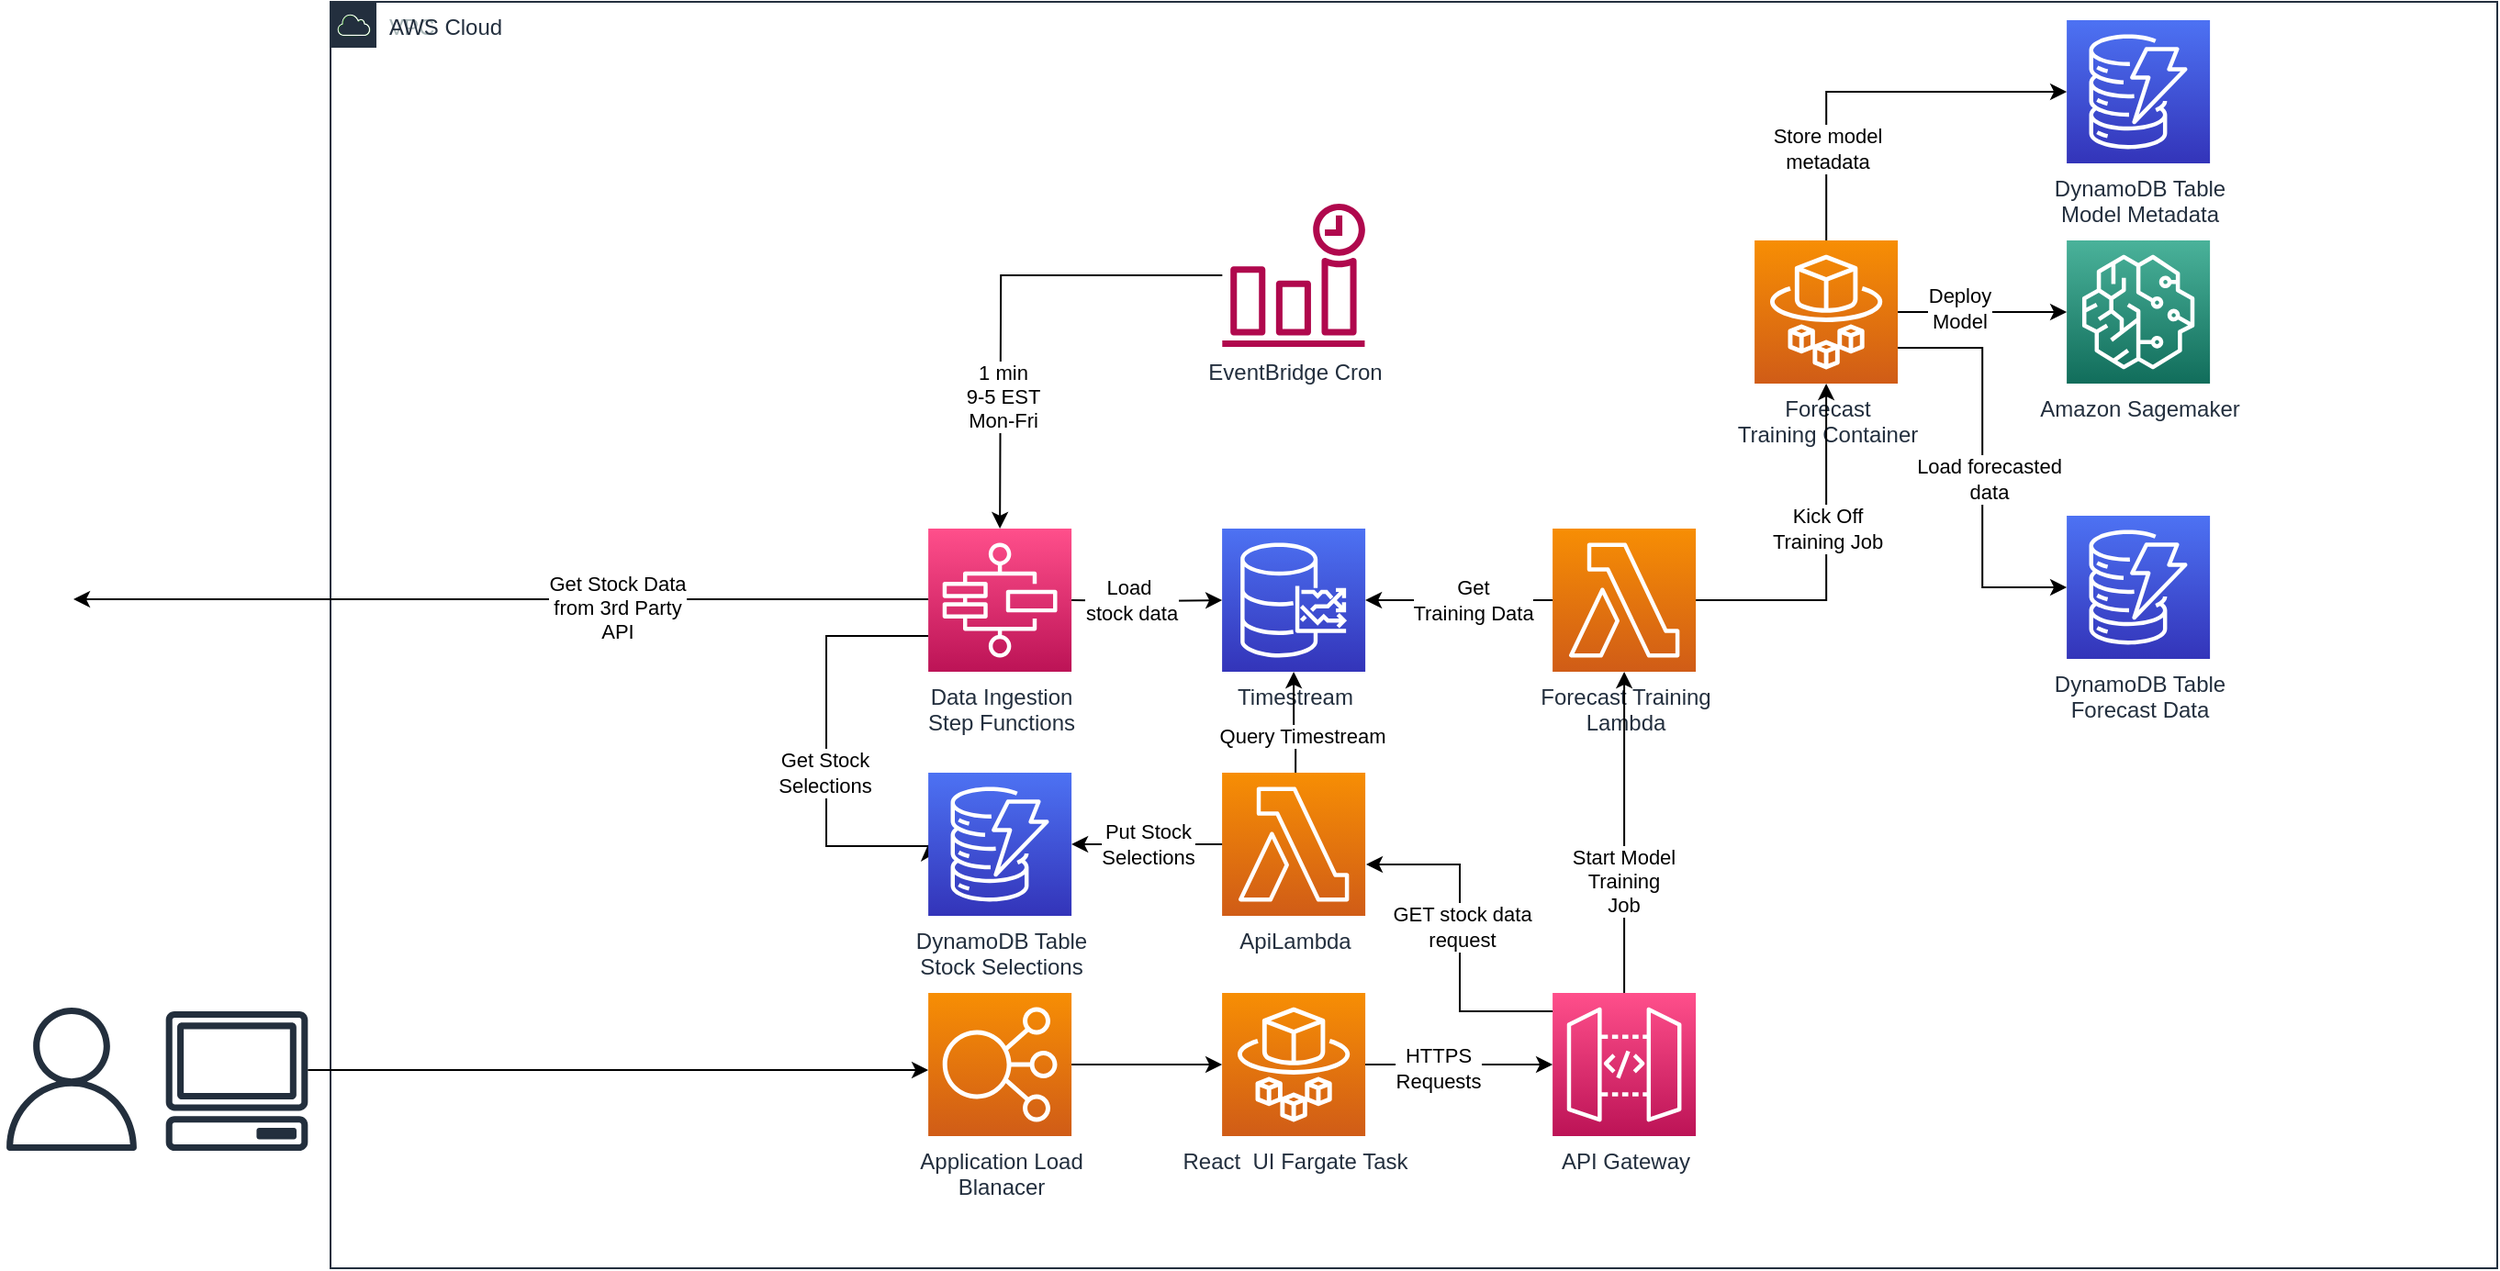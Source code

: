 <mxfile version="20.5.3" type="device"><diagram id="7Qns9XJT75Fdvwaxmo5F" name="Page-1"><mxGraphModel dx="1422" dy="1862" grid="1" gridSize="10" guides="1" tooltips="1" connect="1" arrows="1" fold="1" page="1" pageScale="1" pageWidth="850" pageHeight="1100" math="0" shadow="0"><root><mxCell id="0"/><mxCell id="1" parent="0"/><mxCell id="PbkSDOtg6uk8hDtU_EFY-1" value="VPC" style="points=[[0,0],[0.25,0],[0.5,0],[0.75,0],[1,0],[1,0.25],[1,0.5],[1,0.75],[1,1],[0.75,1],[0.5,1],[0.25,1],[0,1],[0,0.75],[0,0.5],[0,0.25]];outlineConnect=0;gradientColor=none;html=1;whiteSpace=wrap;fontSize=12;fontStyle=0;container=1;pointerEvents=0;collapsible=0;recursiveResize=0;shape=mxgraph.aws4.group;grIcon=mxgraph.aws4.group_vpc;strokeColor=#248814;fillColor=none;verticalAlign=top;align=left;spacingLeft=30;fontColor=#AAB7B8;dashed=0;" parent="1" vertex="1"><mxGeometry x="210" y="-170" width="1180" height="690" as="geometry"/></mxCell><mxCell id="PbkSDOtg6uk8hDtU_EFY-2" value="" style="sketch=0;outlineConnect=0;fontColor=#232F3E;gradientColor=none;fillColor=#232F3D;strokeColor=none;dashed=0;verticalLabelPosition=bottom;verticalAlign=top;align=center;html=1;fontSize=12;fontStyle=0;aspect=fixed;pointerEvents=1;shape=mxgraph.aws4.user;" parent="1" vertex="1"><mxGeometry x="30" y="378" width="78" height="78" as="geometry"/></mxCell><mxCell id="z9YNLnKnnakGnfjanZ85-1" value="AWS Cloud" style="points=[[0,0],[0.25,0],[0.5,0],[0.75,0],[1,0],[1,0.25],[1,0.5],[1,0.75],[1,1],[0.75,1],[0.5,1],[0.25,1],[0,1],[0,0.75],[0,0.5],[0,0.25]];outlineConnect=0;gradientColor=none;html=1;whiteSpace=wrap;fontSize=12;fontStyle=0;container=1;pointerEvents=0;collapsible=0;recursiveResize=0;shape=mxgraph.aws4.group;grIcon=mxgraph.aws4.group_aws_cloud;strokeColor=#232F3E;fillColor=none;verticalAlign=top;align=left;spacingLeft=30;fontColor=#232F3E;dashed=0;" parent="1" vertex="1"><mxGeometry x="210" y="-170" width="1180" height="690" as="geometry"/></mxCell><mxCell id="PbkSDOtg6uk8hDtU_EFY-5" value="React&amp;nbsp; UI Fargate Task" style="sketch=0;points=[[0,0,0],[0.25,0,0],[0.5,0,0],[0.75,0,0],[1,0,0],[0,1,0],[0.25,1,0],[0.5,1,0],[0.75,1,0],[1,1,0],[0,0.25,0],[0,0.5,0],[0,0.75,0],[1,0.25,0],[1,0.5,0],[1,0.75,0]];outlineConnect=0;fontColor=#232F3E;gradientColor=#F78E04;gradientDirection=north;fillColor=#D05C17;strokeColor=#ffffff;dashed=0;verticalLabelPosition=bottom;verticalAlign=top;align=center;html=1;fontSize=12;fontStyle=0;aspect=fixed;shape=mxgraph.aws4.resourceIcon;resIcon=mxgraph.aws4.fargate;" parent="z9YNLnKnnakGnfjanZ85-1" vertex="1"><mxGeometry x="485.55" y="540" width="78" height="78" as="geometry"/></mxCell><mxCell id="PbkSDOtg6uk8hDtU_EFY-6" value="API Gateway" style="sketch=0;points=[[0,0,0],[0.25,0,0],[0.5,0,0],[0.75,0,0],[1,0,0],[0,1,0],[0.25,1,0],[0.5,1,0],[0.75,1,0],[1,1,0],[0,0.25,0],[0,0.5,0],[0,0.75,0],[1,0.25,0],[1,0.5,0],[1,0.75,0]];outlineConnect=0;fontColor=#232F3E;gradientColor=#FF4F8B;gradientDirection=north;fillColor=#BC1356;strokeColor=#ffffff;dashed=0;verticalLabelPosition=bottom;verticalAlign=top;align=center;html=1;fontSize=12;fontStyle=0;aspect=fixed;shape=mxgraph.aws4.resourceIcon;resIcon=mxgraph.aws4.api_gateway;" parent="z9YNLnKnnakGnfjanZ85-1" vertex="1"><mxGeometry x="665.55" y="540" width="78" height="78" as="geometry"/></mxCell><mxCell id="PbkSDOtg6uk8hDtU_EFY-11" style="edgeStyle=orthogonalEdgeStyle;rounded=0;orthogonalLoop=1;jettySize=auto;html=1;entryX=0;entryY=0.5;entryDx=0;entryDy=0;entryPerimeter=0;" parent="z9YNLnKnnakGnfjanZ85-1" source="PbkSDOtg6uk8hDtU_EFY-5" target="PbkSDOtg6uk8hDtU_EFY-6" edge="1"><mxGeometry relative="1" as="geometry"/></mxCell><mxCell id="PbkSDOtg6uk8hDtU_EFY-39" value="HTTPS&lt;br&gt;Requests" style="edgeLabel;html=1;align=center;verticalAlign=middle;resizable=0;points=[];" parent="PbkSDOtg6uk8hDtU_EFY-11" vertex="1" connectable="0"><mxGeometry x="-0.235" y="-2" relative="1" as="geometry"><mxPoint as="offset"/></mxGeometry></mxCell><mxCell id="PbkSDOtg6uk8hDtU_EFY-7" value="Forecast Training&lt;br&gt;Lambda" style="sketch=0;points=[[0,0,0],[0.25,0,0],[0.5,0,0],[0.75,0,0],[1,0,0],[0,1,0],[0.25,1,0],[0.5,1,0],[0.75,1,0],[1,1,0],[0,0.25,0],[0,0.5,0],[0,0.75,0],[1,0.25,0],[1,0.5,0],[1,0.75,0]];outlineConnect=0;fontColor=#232F3E;gradientColor=#F78E04;gradientDirection=north;fillColor=#D05C17;strokeColor=#ffffff;dashed=0;verticalLabelPosition=bottom;verticalAlign=top;align=center;html=1;fontSize=12;fontStyle=0;aspect=fixed;shape=mxgraph.aws4.resourceIcon;resIcon=mxgraph.aws4.lambda;" parent="z9YNLnKnnakGnfjanZ85-1" vertex="1"><mxGeometry x="665.55" y="287" width="78" height="78" as="geometry"/></mxCell><mxCell id="PbkSDOtg6uk8hDtU_EFY-18" style="edgeStyle=orthogonalEdgeStyle;rounded=0;orthogonalLoop=1;jettySize=auto;html=1;" parent="z9YNLnKnnakGnfjanZ85-1" source="PbkSDOtg6uk8hDtU_EFY-6" target="PbkSDOtg6uk8hDtU_EFY-7" edge="1"><mxGeometry relative="1" as="geometry"/></mxCell><mxCell id="z9YNLnKnnakGnfjanZ85-2" value="Start Model &lt;br&gt;Training&lt;br&gt;Job" style="edgeLabel;html=1;align=center;verticalAlign=middle;resizable=0;points=[];" parent="PbkSDOtg6uk8hDtU_EFY-18" vertex="1" connectable="0"><mxGeometry x="-0.303" y="1" relative="1" as="geometry"><mxPoint as="offset"/></mxGeometry></mxCell><mxCell id="PbkSDOtg6uk8hDtU_EFY-10" style="edgeStyle=orthogonalEdgeStyle;rounded=0;orthogonalLoop=1;jettySize=auto;html=1;entryX=0;entryY=0.5;entryDx=0;entryDy=0;entryPerimeter=0;" parent="z9YNLnKnnakGnfjanZ85-1" source="PbkSDOtg6uk8hDtU_EFY-8" target="PbkSDOtg6uk8hDtU_EFY-5" edge="1"><mxGeometry relative="1" as="geometry"/></mxCell><mxCell id="PbkSDOtg6uk8hDtU_EFY-8" value="Application Load&lt;br&gt;Blanacer" style="sketch=0;points=[[0,0,0],[0.25,0,0],[0.5,0,0],[0.75,0,0],[1,0,0],[0,1,0],[0.25,1,0],[0.5,1,0],[0.75,1,0],[1,1,0],[0,0.25,0],[0,0.5,0],[0,0.75,0],[1,0.25,0],[1,0.5,0],[1,0.75,0]];outlineConnect=0;fontColor=#232F3E;gradientColor=#F78E04;gradientDirection=north;fillColor=#D05C17;strokeColor=#ffffff;dashed=0;verticalLabelPosition=bottom;verticalAlign=top;align=center;html=1;fontSize=12;fontStyle=0;aspect=fixed;shape=mxgraph.aws4.resourceIcon;resIcon=mxgraph.aws4.elastic_load_balancing;" parent="z9YNLnKnnakGnfjanZ85-1" vertex="1"><mxGeometry x="325.55" y="540" width="78" height="78" as="geometry"/></mxCell><mxCell id="PbkSDOtg6uk8hDtU_EFY-15" value="Timestream" style="sketch=0;points=[[0,0,0],[0.25,0,0],[0.5,0,0],[0.75,0,0],[1,0,0],[0,1,0],[0.25,1,0],[0.5,1,0],[0.75,1,0],[1,1,0],[0,0.25,0],[0,0.5,0],[0,0.75,0],[1,0.25,0],[1,0.5,0],[1,0.75,0]];outlineConnect=0;fontColor=#232F3E;gradientColor=#4D72F3;gradientDirection=north;fillColor=#3334B9;strokeColor=#ffffff;dashed=0;verticalLabelPosition=bottom;verticalAlign=top;align=center;html=1;fontSize=12;fontStyle=0;aspect=fixed;shape=mxgraph.aws4.resourceIcon;resIcon=mxgraph.aws4.timestream;" parent="z9YNLnKnnakGnfjanZ85-1" vertex="1"><mxGeometry x="485.55" y="287" width="78" height="78" as="geometry"/></mxCell><mxCell id="PbkSDOtg6uk8hDtU_EFY-25" style="edgeStyle=orthogonalEdgeStyle;rounded=0;orthogonalLoop=1;jettySize=auto;html=1;" parent="z9YNLnKnnakGnfjanZ85-1" target="PbkSDOtg6uk8hDtU_EFY-15" edge="1"><mxGeometry relative="1" as="geometry"><mxPoint x="403.55" y="326" as="sourcePoint"/></mxGeometry></mxCell><mxCell id="PbkSDOtg6uk8hDtU_EFY-26" value="Load&amp;nbsp; &lt;br&gt;stock data" style="edgeLabel;html=1;align=center;verticalAlign=middle;resizable=0;points=[];" parent="PbkSDOtg6uk8hDtU_EFY-25" vertex="1" connectable="0"><mxGeometry x="0.253" y="-1" relative="1" as="geometry"><mxPoint x="-19" y="-1" as="offset"/></mxGeometry></mxCell><mxCell id="PbkSDOtg6uk8hDtU_EFY-23" style="edgeStyle=orthogonalEdgeStyle;rounded=0;orthogonalLoop=1;jettySize=auto;html=1;entryX=0.5;entryY=0;entryDx=0;entryDy=0;entryPerimeter=0;" parent="z9YNLnKnnakGnfjanZ85-1" source="PbkSDOtg6uk8hDtU_EFY-21" edge="1"><mxGeometry relative="1" as="geometry"><mxPoint x="364.55" y="287" as="targetPoint"/></mxGeometry></mxCell><mxCell id="PbkSDOtg6uk8hDtU_EFY-24" value="1 min&lt;br&gt;9-5 EST&lt;br&gt;Mon-Fri" style="edgeLabel;html=1;align=center;verticalAlign=middle;resizable=0;points=[];" parent="PbkSDOtg6uk8hDtU_EFY-23" vertex="1" connectable="0"><mxGeometry x="0.075" y="4" relative="1" as="geometry"><mxPoint x="-3" y="47" as="offset"/></mxGeometry></mxCell><mxCell id="PbkSDOtg6uk8hDtU_EFY-21" value="EventBridge Cron" style="sketch=0;outlineConnect=0;fontColor=#232F3E;gradientColor=none;fillColor=#B0084D;strokeColor=none;dashed=0;verticalLabelPosition=bottom;verticalAlign=top;align=center;html=1;fontSize=12;fontStyle=0;aspect=fixed;pointerEvents=1;shape=mxgraph.aws4.event_time_based;" parent="z9YNLnKnnakGnfjanZ85-1" vertex="1"><mxGeometry x="485.55" y="110" width="78" height="78" as="geometry"/></mxCell><mxCell id="PbkSDOtg6uk8hDtU_EFY-28" value="Forecast&lt;br&gt;Training Container" style="sketch=0;points=[[0,0,0],[0.25,0,0],[0.5,0,0],[0.75,0,0],[1,0,0],[0,1,0],[0.25,1,0],[0.5,1,0],[0.75,1,0],[1,1,0],[0,0.25,0],[0,0.5,0],[0,0.75,0],[1,0.25,0],[1,0.5,0],[1,0.75,0]];outlineConnect=0;fontColor=#232F3E;gradientColor=#F78E04;gradientDirection=north;fillColor=#D05C17;strokeColor=#ffffff;dashed=0;verticalLabelPosition=bottom;verticalAlign=top;align=center;html=1;fontSize=12;fontStyle=0;aspect=fixed;shape=mxgraph.aws4.resourceIcon;resIcon=mxgraph.aws4.fargate;" parent="z9YNLnKnnakGnfjanZ85-1" vertex="1"><mxGeometry x="775.55" y="130" width="78" height="78" as="geometry"/></mxCell><mxCell id="PbkSDOtg6uk8hDtU_EFY-19" style="edgeStyle=orthogonalEdgeStyle;rounded=0;orthogonalLoop=1;jettySize=auto;html=1;entryX=1;entryY=0.5;entryDx=0;entryDy=0;entryPerimeter=0;" parent="z9YNLnKnnakGnfjanZ85-1" source="PbkSDOtg6uk8hDtU_EFY-7" target="PbkSDOtg6uk8hDtU_EFY-15" edge="1"><mxGeometry relative="1" as="geometry"><Array as="points"><mxPoint x="625.55" y="326"/><mxPoint x="625.55" y="326"/></Array></mxGeometry></mxCell><mxCell id="PbkSDOtg6uk8hDtU_EFY-29" value="Get&lt;br&gt;Training Data" style="edgeLabel;html=1;align=center;verticalAlign=middle;resizable=0;points=[];" parent="PbkSDOtg6uk8hDtU_EFY-19" vertex="1" connectable="0"><mxGeometry x="-0.239" y="1" relative="1" as="geometry"><mxPoint x="-5" y="-1" as="offset"/></mxGeometry></mxCell><mxCell id="PbkSDOtg6uk8hDtU_EFY-14" style="edgeStyle=orthogonalEdgeStyle;rounded=0;orthogonalLoop=1;jettySize=auto;html=1;entryX=0.5;entryY=1;entryDx=0;entryDy=0;entryPerimeter=0;" parent="z9YNLnKnnakGnfjanZ85-1" source="PbkSDOtg6uk8hDtU_EFY-7" target="PbkSDOtg6uk8hDtU_EFY-28" edge="1"><mxGeometry relative="1" as="geometry"><mxPoint x="814.55" y="260" as="targetPoint"/></mxGeometry></mxCell><mxCell id="PbkSDOtg6uk8hDtU_EFY-27" value="Kick Off&lt;br&gt;Training Job" style="edgeLabel;html=1;align=center;verticalAlign=middle;resizable=0;points=[];" parent="PbkSDOtg6uk8hDtU_EFY-14" vertex="1" connectable="0"><mxGeometry x="-0.437" y="-4" relative="1" as="geometry"><mxPoint x="18" y="-43" as="offset"/></mxGeometry></mxCell><mxCell id="PbkSDOtg6uk8hDtU_EFY-33" value="Amazon Sagemaker" style="sketch=0;points=[[0,0,0],[0.25,0,0],[0.5,0,0],[0.75,0,0],[1,0,0],[0,1,0],[0.25,1,0],[0.5,1,0],[0.75,1,0],[1,1,0],[0,0.25,0],[0,0.5,0],[0,0.75,0],[1,0.25,0],[1,0.5,0],[1,0.75,0]];outlineConnect=0;fontColor=#232F3E;gradientColor=#4AB29A;gradientDirection=north;fillColor=#116D5B;strokeColor=#ffffff;dashed=0;verticalLabelPosition=bottom;verticalAlign=top;align=center;html=1;fontSize=12;fontStyle=0;aspect=fixed;shape=mxgraph.aws4.resourceIcon;resIcon=mxgraph.aws4.sagemaker;" parent="z9YNLnKnnakGnfjanZ85-1" vertex="1"><mxGeometry x="945.55" y="130" width="78" height="78" as="geometry"/></mxCell><mxCell id="PbkSDOtg6uk8hDtU_EFY-34" style="edgeStyle=orthogonalEdgeStyle;rounded=0;orthogonalLoop=1;jettySize=auto;html=1;entryX=0;entryY=0.5;entryDx=0;entryDy=0;entryPerimeter=0;" parent="z9YNLnKnnakGnfjanZ85-1" source="PbkSDOtg6uk8hDtU_EFY-28" target="PbkSDOtg6uk8hDtU_EFY-33" edge="1"><mxGeometry relative="1" as="geometry"/></mxCell><mxCell id="PbkSDOtg6uk8hDtU_EFY-35" value="Deploy&lt;br&gt;Model" style="edgeLabel;html=1;align=center;verticalAlign=middle;resizable=0;points=[];" parent="PbkSDOtg6uk8hDtU_EFY-34" vertex="1" connectable="0"><mxGeometry x="-0.283" y="2" relative="1" as="geometry"><mxPoint as="offset"/></mxGeometry></mxCell><mxCell id="PbkSDOtg6uk8hDtU_EFY-36" value="DynamoDB Table&lt;br&gt;Forecast Data" style="sketch=0;points=[[0,0,0],[0.25,0,0],[0.5,0,0],[0.75,0,0],[1,0,0],[0,1,0],[0.25,1,0],[0.5,1,0],[0.75,1,0],[1,1,0],[0,0.25,0],[0,0.5,0],[0,0.75,0],[1,0.25,0],[1,0.5,0],[1,0.75,0]];outlineConnect=0;fontColor=#232F3E;gradientColor=#4D72F3;gradientDirection=north;fillColor=#3334B9;strokeColor=#ffffff;dashed=0;verticalLabelPosition=bottom;verticalAlign=top;align=center;html=1;fontSize=12;fontStyle=0;aspect=fixed;shape=mxgraph.aws4.resourceIcon;resIcon=mxgraph.aws4.dynamodb;" parent="z9YNLnKnnakGnfjanZ85-1" vertex="1"><mxGeometry x="945.55" y="280" width="78" height="78" as="geometry"/></mxCell><mxCell id="PbkSDOtg6uk8hDtU_EFY-46" value="DynamoDB Table&lt;br&gt;Model Metadata" style="sketch=0;points=[[0,0,0],[0.25,0,0],[0.5,0,0],[0.75,0,0],[1,0,0],[0,1,0],[0.25,1,0],[0.5,1,0],[0.75,1,0],[1,1,0],[0,0.25,0],[0,0.5,0],[0,0.75,0],[1,0.25,0],[1,0.5,0],[1,0.75,0]];outlineConnect=0;fontColor=#232F3E;gradientColor=#4D72F3;gradientDirection=north;fillColor=#3334B9;strokeColor=#ffffff;dashed=0;verticalLabelPosition=bottom;verticalAlign=top;align=center;html=1;fontSize=12;fontStyle=0;aspect=fixed;shape=mxgraph.aws4.resourceIcon;resIcon=mxgraph.aws4.dynamodb;" parent="z9YNLnKnnakGnfjanZ85-1" vertex="1"><mxGeometry x="945.55" y="10" width="78" height="78" as="geometry"/></mxCell><mxCell id="PbkSDOtg6uk8hDtU_EFY-30" style="edgeStyle=orthogonalEdgeStyle;rounded=0;orthogonalLoop=1;jettySize=auto;html=1;" parent="z9YNLnKnnakGnfjanZ85-1" source="u1Zli0HfGVMep1dIRb3s-1" edge="1"><mxGeometry relative="1" as="geometry"><mxPoint x="-140" y="325.5" as="targetPoint"/><mxPoint x="110.0" y="325.5" as="sourcePoint"/></mxGeometry></mxCell><mxCell id="PbkSDOtg6uk8hDtU_EFY-31" value="Get Stock Data&lt;br&gt;from 3rd Party&lt;br&gt;API" style="edgeLabel;html=1;align=center;verticalAlign=middle;resizable=0;points=[];" parent="PbkSDOtg6uk8hDtU_EFY-30" vertex="1" connectable="0"><mxGeometry x="-0.271" y="-4" relative="1" as="geometry"><mxPoint y="8" as="offset"/></mxGeometry></mxCell><mxCell id="PbkSDOtg6uk8hDtU_EFY-56" style="edgeStyle=orthogonalEdgeStyle;rounded=0;orthogonalLoop=1;jettySize=auto;html=1;exitX=1;exitY=0.75;exitDx=0;exitDy=0;exitPerimeter=0;entryX=0;entryY=0.5;entryDx=0;entryDy=0;entryPerimeter=0;" parent="z9YNLnKnnakGnfjanZ85-1" source="PbkSDOtg6uk8hDtU_EFY-28" target="PbkSDOtg6uk8hDtU_EFY-36" edge="1"><mxGeometry relative="1" as="geometry"/></mxCell><mxCell id="PbkSDOtg6uk8hDtU_EFY-57" value="Load forecasted &lt;br&gt;data" style="edgeLabel;html=1;align=center;verticalAlign=middle;resizable=0;points=[];" parent="PbkSDOtg6uk8hDtU_EFY-56" vertex="1" connectable="0"><mxGeometry x="-0.169" y="3" relative="1" as="geometry"><mxPoint y="25" as="offset"/></mxGeometry></mxCell><mxCell id="u1Zli0HfGVMep1dIRb3s-6" style="edgeStyle=orthogonalEdgeStyle;rounded=0;orthogonalLoop=1;jettySize=auto;html=1;exitX=0;exitY=0.75;exitDx=0;exitDy=0;exitPerimeter=0;entryX=0;entryY=0.5;entryDx=0;entryDy=0;entryPerimeter=0;" edge="1" parent="z9YNLnKnnakGnfjanZ85-1" source="u1Zli0HfGVMep1dIRb3s-1" target="u1Zli0HfGVMep1dIRb3s-2"><mxGeometry relative="1" as="geometry"><Array as="points"><mxPoint x="270" y="346"/><mxPoint x="270" y="460"/></Array></mxGeometry></mxCell><mxCell id="u1Zli0HfGVMep1dIRb3s-7" value="Get Stock&lt;br&gt;Selections" style="edgeLabel;html=1;align=center;verticalAlign=middle;resizable=0;points=[];" vertex="1" connectable="0" parent="u1Zli0HfGVMep1dIRb3s-6"><mxGeometry x="0.141" y="-1" relative="1" as="geometry"><mxPoint as="offset"/></mxGeometry></mxCell><mxCell id="u1Zli0HfGVMep1dIRb3s-1" value="Data Ingestion &lt;br&gt;Step Functions" style="sketch=0;points=[[0,0,0],[0.25,0,0],[0.5,0,0],[0.75,0,0],[1,0,0],[0,1,0],[0.25,1,0],[0.5,1,0],[0.75,1,0],[1,1,0],[0,0.25,0],[0,0.5,0],[0,0.75,0],[1,0.25,0],[1,0.5,0],[1,0.75,0]];outlineConnect=0;fontColor=#232F3E;gradientColor=#FF4F8B;gradientDirection=north;fillColor=#BC1356;strokeColor=#ffffff;dashed=0;verticalLabelPosition=bottom;verticalAlign=top;align=center;html=1;fontSize=12;fontStyle=0;aspect=fixed;shape=mxgraph.aws4.resourceIcon;resIcon=mxgraph.aws4.step_functions;" vertex="1" parent="z9YNLnKnnakGnfjanZ85-1"><mxGeometry x="325.55" y="287" width="78" height="78" as="geometry"/></mxCell><mxCell id="PbkSDOtg6uk8hDtU_EFY-47" style="edgeStyle=orthogonalEdgeStyle;rounded=0;orthogonalLoop=1;jettySize=auto;html=1;entryX=0;entryY=0.5;entryDx=0;entryDy=0;entryPerimeter=0;" parent="z9YNLnKnnakGnfjanZ85-1" source="PbkSDOtg6uk8hDtU_EFY-28" target="PbkSDOtg6uk8hDtU_EFY-46" edge="1"><mxGeometry relative="1" as="geometry"><Array as="points"><mxPoint x="814.55" y="49"/></Array></mxGeometry></mxCell><mxCell id="PbkSDOtg6uk8hDtU_EFY-48" value="Store model&lt;br&gt;metadata" style="edgeLabel;html=1;align=center;verticalAlign=middle;resizable=0;points=[];" parent="PbkSDOtg6uk8hDtU_EFY-47" vertex="1" connectable="0"><mxGeometry x="-0.009" relative="1" as="geometry"><mxPoint x="-24" y="31" as="offset"/></mxGeometry></mxCell><mxCell id="u1Zli0HfGVMep1dIRb3s-2" value="DynamoDB Table&lt;br&gt;Stock Selections" style="sketch=0;points=[[0,0,0],[0.25,0,0],[0.5,0,0],[0.75,0,0],[1,0,0],[0,1,0],[0.25,1,0],[0.5,1,0],[0.75,1,0],[1,1,0],[0,0.25,0],[0,0.5,0],[0,0.75,0],[1,0.25,0],[1,0.5,0],[1,0.75,0]];outlineConnect=0;fontColor=#232F3E;gradientColor=#4D72F3;gradientDirection=north;fillColor=#3334B9;strokeColor=#ffffff;dashed=0;verticalLabelPosition=bottom;verticalAlign=top;align=center;html=1;fontSize=12;fontStyle=0;aspect=fixed;shape=mxgraph.aws4.resourceIcon;resIcon=mxgraph.aws4.dynamodb;" vertex="1" parent="z9YNLnKnnakGnfjanZ85-1"><mxGeometry x="325.55" y="420" width="78" height="78" as="geometry"/></mxCell><mxCell id="PbkSDOtg6uk8hDtU_EFY-41" value="ApiLambda" style="sketch=0;points=[[0,0,0],[0.25,0,0],[0.5,0,0],[0.75,0,0],[1,0,0],[0,1,0],[0.25,1,0],[0.5,1,0],[0.75,1,0],[1,1,0],[0,0.25,0],[0,0.5,0],[0,0.75,0],[1,0.25,0],[1,0.5,0],[1,0.75,0]];outlineConnect=0;fontColor=#232F3E;gradientColor=#F78E04;gradientDirection=north;fillColor=#D05C17;strokeColor=#ffffff;dashed=0;verticalLabelPosition=bottom;verticalAlign=top;align=center;html=1;fontSize=12;fontStyle=0;aspect=fixed;shape=mxgraph.aws4.resourceIcon;resIcon=mxgraph.aws4.lambda;" parent="z9YNLnKnnakGnfjanZ85-1" vertex="1"><mxGeometry x="485.55" y="420" width="78" height="78" as="geometry"/></mxCell><mxCell id="u1Zli0HfGVMep1dIRb3s-3" value="Put Stock &lt;br&gt;Selections" style="edgeStyle=orthogonalEdgeStyle;rounded=0;orthogonalLoop=1;jettySize=auto;html=1;entryX=1;entryY=0.5;entryDx=0;entryDy=0;entryPerimeter=0;exitX=0;exitY=0.5;exitDx=0;exitDy=0;exitPerimeter=0;" edge="1" parent="z9YNLnKnnakGnfjanZ85-1" source="PbkSDOtg6uk8hDtU_EFY-41" target="u1Zli0HfGVMep1dIRb3s-2"><mxGeometry relative="1" as="geometry"><Array as="points"/></mxGeometry></mxCell><mxCell id="PbkSDOtg6uk8hDtU_EFY-43" style="edgeStyle=orthogonalEdgeStyle;rounded=0;orthogonalLoop=1;jettySize=auto;html=1;" parent="z9YNLnKnnakGnfjanZ85-1" source="PbkSDOtg6uk8hDtU_EFY-6" edge="1"><mxGeometry relative="1" as="geometry"><Array as="points"><mxPoint x="615" y="550"/><mxPoint x="615" y="470"/><mxPoint x="564" y="470"/></Array><mxPoint x="564" y="470" as="targetPoint"/></mxGeometry></mxCell><mxCell id="PbkSDOtg6uk8hDtU_EFY-44" value="GET stock data&lt;br&gt;request" style="edgeLabel;html=1;align=center;verticalAlign=middle;resizable=0;points=[];" parent="PbkSDOtg6uk8hDtU_EFY-43" vertex="1" connectable="0"><mxGeometry x="0.171" y="1" relative="1" as="geometry"><mxPoint x="2" y="10" as="offset"/></mxGeometry></mxCell><mxCell id="PbkSDOtg6uk8hDtU_EFY-42" style="edgeStyle=orthogonalEdgeStyle;rounded=0;orthogonalLoop=1;jettySize=auto;html=1;entryX=0.5;entryY=1;entryDx=0;entryDy=0;entryPerimeter=0;exitX=0.513;exitY=0;exitDx=0;exitDy=0;exitPerimeter=0;" parent="z9YNLnKnnakGnfjanZ85-1" source="PbkSDOtg6uk8hDtU_EFY-41" target="PbkSDOtg6uk8hDtU_EFY-15" edge="1"><mxGeometry relative="1" as="geometry"><Array as="points"><mxPoint x="525.55" y="400"/><mxPoint x="524.55" y="400"/></Array></mxGeometry></mxCell><mxCell id="PbkSDOtg6uk8hDtU_EFY-45" value="Query Timestream" style="edgeLabel;html=1;align=center;verticalAlign=middle;resizable=0;points=[];" parent="PbkSDOtg6uk8hDtU_EFY-42" vertex="1" connectable="0"><mxGeometry x="-0.279" y="3" relative="1" as="geometry"><mxPoint x="3" y="-3" as="offset"/></mxGeometry></mxCell><mxCell id="PbkSDOtg6uk8hDtU_EFY-3" value="" style="sketch=0;outlineConnect=0;fontColor=#232F3E;gradientColor=none;fillColor=#232F3D;strokeColor=none;dashed=0;verticalLabelPosition=bottom;verticalAlign=top;align=center;html=1;fontSize=12;fontStyle=0;aspect=fixed;pointerEvents=1;shape=mxgraph.aws4.client;" parent="1" vertex="1"><mxGeometry x="120" y="380" width="78" height="76" as="geometry"/></mxCell><mxCell id="PbkSDOtg6uk8hDtU_EFY-9" style="edgeStyle=orthogonalEdgeStyle;rounded=0;orthogonalLoop=1;jettySize=auto;html=1;" parent="1" source="PbkSDOtg6uk8hDtU_EFY-3" target="PbkSDOtg6uk8hDtU_EFY-8" edge="1"><mxGeometry relative="1" as="geometry"><Array as="points"><mxPoint x="495.55" y="412"/><mxPoint x="495.55" y="412"/></Array></mxGeometry></mxCell></root></mxGraphModel></diagram></mxfile>